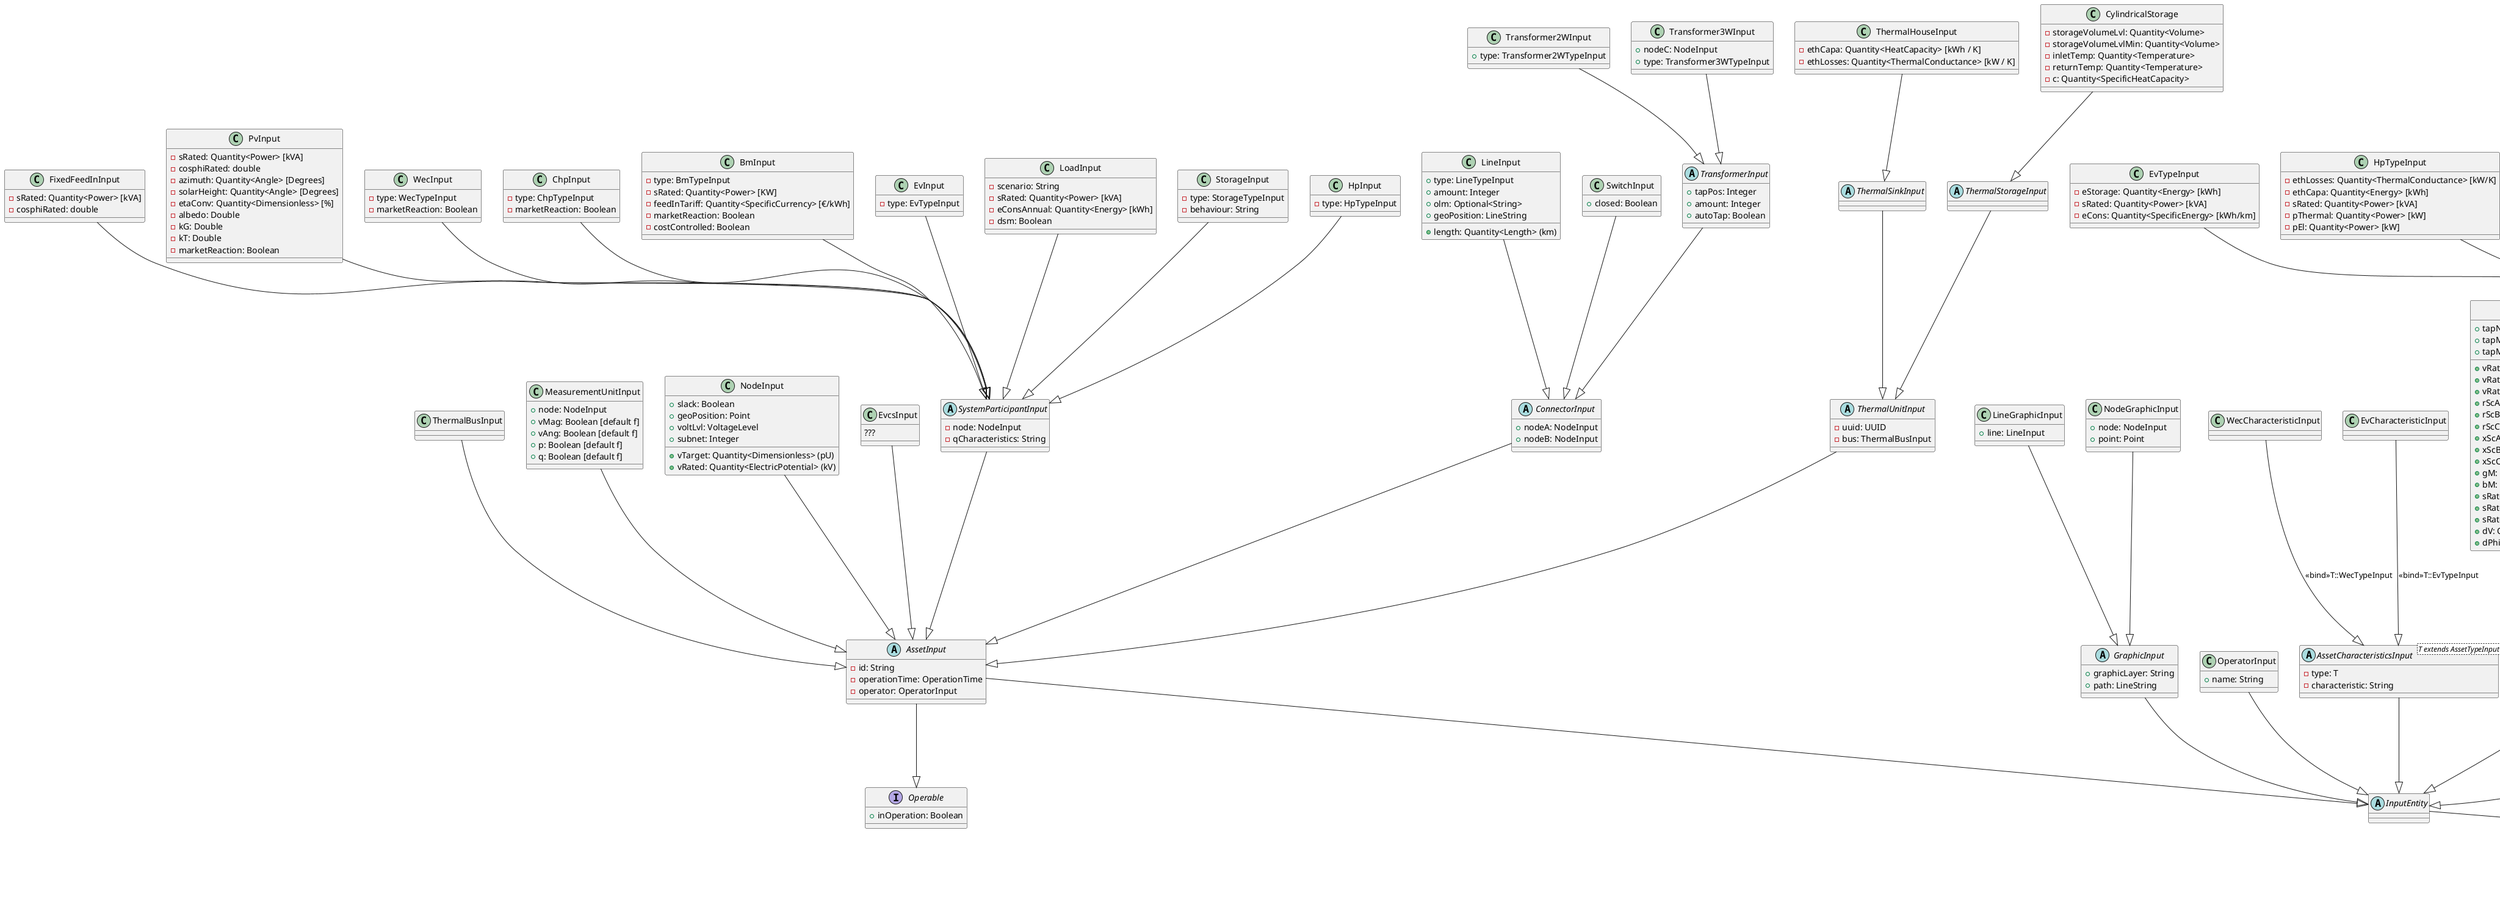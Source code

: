 @startuml

abstract Class UniqueEntity {
+ uuid: UUID
}

abstract Class InputEntity
InputEntity --|> UniqueEntity

Interface Operable {
+ inOperation: Boolean
}

abstract Class AssetInput {
- id: String
- operationTime: OperationTime
- operator: OperatorInput
}
AssetInput --|> InputEntity
AssetInput --|> Operable

abstract Class SystemParticipantInput {
- node: NodeInput
- qCharacteristics: String
}
SystemParticipantInput --|> AssetInput

Class OperatorInput {
+ name: String
}
OperatorInput --|> InputEntity

abstract Class ConnectorInput {
+ nodeA: NodeInput
+ nodeB: NodeInput
}
ConnectorInput --|> AssetInput

abstract Class AssetCharacteristicsInput<T extends AssetTypeInput> {
    - type: T
    - characteristic: String
}
AssetCharacteristicsInput --|> InputEntity

Class WecCharacteristicInput {
}
WecCharacteristicInput --|> AssetCharacteristicsInput: <<bind>>T::WecTypeInput

Class EvCharacteristicInput {
}
EvCharacteristicInput --|> AssetCharacteristicsInput: <<bind>>T::EvTypeInput

abstract Class AssetTypeInput {
+ id: String
}
AssetTypeInput --|> InputEntity

abstract Class SystemParticipantTypeInput {
- capex: Quantity<Currency> [€]
- opex: Quantity<EnergyPrice> [€/MWh]
- sRated: Quantity<Power> [kVA]
- cosphiRated: Double
}
SystemParticipantTypeInput --|> AssetTypeInput



Class BmTypeInput {
   - etaConv: Quantity<Dimensionless> [%]
   - loadGradient: Quantity<DimensionlessRate> [%/h]
}
BmTypeInput --|> SystemParticipantTypeInput

Class ChpTypeInput {
    - pEl: Quantity<Quantity<Power>> [kW]
    - pThermal: Quantity<Quantity<Power>> [KW]
    - etaEl: Quantity<Dimensionless> [%]
    - etaTh: Quantity<Dimensionless> [%]
    - pOwn: Quantity<Quantity<Power>> [kW]
    - thermalStorage: ThermalStorageInput
 }
ChpTypeInput --|> SystemParticipantTypeInput

Class EvTypeInput {
    - eStorage: Quantity<Energy> [kWh]
    - sRated: Quantity<Power> [kVA]
    - eCons: Quantity<SpecificEnergy> [kWh/km]
}
EvTypeInput --|> SystemParticipantTypeInput


Class HpTypeInput {
    - ethLosses: Quantity<ThermalConductance> [kW/K]
    - ethCapa: Quantity<Energy> [kWh]
    - sRated: Quantity<Power> [kVA]
    - pThermal: Quantity<Power> [kW]
    - pEl: Quantity<Power> [kW]
}
HpTypeInput --|> SystemParticipantTypeInput


Class StorageTypeInput {
- sRated: Quantity<Power> [kVA]
- pMin: Quantity<Power>[kW]
- pMax: Quantity<Power> [kW]
- eta: Quantity<Dimensionless> [%]
- eStorage: Quantity<Energy> [kWh]
- dod: Quantity<Dimensionless> [%]
- lifeTime: Quantity<Time> [ms]
- lifeCycle: Integer
}
StorageTypeInput --|> SystemParticipantTypeInput

Class WecTypeInput {
- rotorArea: Quantity<Area> [m²]
- hubHeight: Quantity<Length> [m]
- etaConv: Quantity<Dimensionless> [%]
}
WecTypeInput --|> SystemParticipantTypeInput


Class LineTypeInput {
+ r: Quantity<SpecificResistance> (Ohm/km)
+ x: Quantity<SpecificResistance> (Ohm/km)
+ g: Quantity<SpecificConductance> (µS/km)
+ b: Quantity<SpecificConductance> (µS/km)
+ iMax: Quantity<ElectricCurrent> (A)
+ vRated: Quantity<ElectricPotential> (V)
+ olmChar: Optional<String>
}
LineTypeInput --|> AssetTypeInput

Class Transformer2WTypeInput {
+ sRated: Quantity<Power> (MVA)
+ vRatedA: Quantity<ElectricPotential> (kV)
+ vRatedB: Quantity<ElectricPotential> (kV)
+ rSc: Quantity<ElectricalResistance> (Ohm)
+ xSc: Quantity<ElectricalResistance> (Ohm)
+ gM: Quantity<ElectricalConductance> (nS)
+ bM: Quantity<ElectricalConductance> (nS)
+ dV: Quantity<Dimensionless> (%)
+ dPhi: Quantity<Angle> (Degrees)
+ tapSide: Boolean
+ tapNeutr: Integer
+ tapMin: Integer
+ tapMax: Integer
}
Transformer2WTypeInput --|> AssetTypeInput

Class Transformer3WTypeInput {
+ vRatedA: Quantity<ElectricPotential> (kV)
+ vRatedB: Quantity<ElectricPotential> (kV)
+ vRatedC: Quantity<ElectricPotential> (kV)
+ rScA: Quantity<ElectricalResistance> (Ohm)
+ rScB: Quantity<ElectricalResistance> (Ohm)
+ rScC: Quantity<ElectricalResistance> (Ohm)
+ xScA: Quantity<ElectricalResistance> (Ohm)
+ xScB: Quantity<ElectricalResistance> (Ohm)
+ xScC: Quantity<ElectricalResistance> (Ohm)
+ gM: Quantity<ElectricalConductance> (nS)
+ bM: Quantity<ElectricalConductance> (nS)
+ sRatedA: Quantity<Power> (MVA)
+ sRatedB: Quantity<Power> (MVA)
+ sRatedC: Quantity<Power> (MVA)
+ dV: Quantity<Dimensionless> (%)
+ dPhi: Quantity<Angle> (Degrees)
+ tapNeutr: Integer
+ tapMin: Integer
+ tapMax: Integer
}
Transformer3WTypeInput --|> AssetTypeInput

Class RandomLoadParameter {
+ quarterHour: Integer
+ kWd: Double
+ kSa: Double
+ kSu: Double
+ myWd: Double
+ mySa: Double
+ mySu: Double
+ sigmaWd: Double
+ sigmaSa: Double
+ sigmaSu: Double
}
RandomLoadParameter --|> InputEntity

Class FixedFeedInInput {
- sRated: Quantity<Power> [kVA]
- cosphiRated: double
}
FixedFeedInInput --|> SystemParticipantInput

Class PvInput {
- sRated: Quantity<Power> [kVA]
- cosphiRated: double
- azimuth: Quantity<Angle> [Degrees]
- solarHeight: Quantity<Angle> [Degrees]
- etaConv: Quantity<Dimensionless> [%]
- albedo: Double
- kG: Double
- kT: Double
- marketReaction: Boolean
}
PvInput --|> SystemParticipantInput

Class WecInput{
- type: WecTypeInput
- marketReaction: Boolean
}
WecInput --|> SystemParticipantInput

Class ChpInput {
- type: ChpTypeInput
- marketReaction: Boolean
}
ChpInput --|> SystemParticipantInput

Class BmInput {
- type: BmTypeInput
- sRated: Quantity<Power> [KW]
- feedInTariff: Quantity<SpecificCurrency> [€/kWh]
- marketReaction: Boolean
- costControlled: Boolean
}
BmInput --|> SystemParticipantInput

Class EvInput {
- type: EvTypeInput
}
EvInput --|> SystemParticipantInput

Class LoadInput {
- scenario: String
- sRated: Quantity<Power> [kVA]
- eConsAnnual: Quantity<Energy> [kWh]
- dsm: Boolean
}
LoadInput --|> SystemParticipantInput

Class StorageInput {
- type: StorageTypeInput
- behaviour: String
}
StorageInput --|> SystemParticipantInput

Class HpInput {
- type: HpTypeInput
}
HpInput --|> SystemParticipantInput

Abstract Class ThermalUnitInput {
 - uuid: UUID
 - bus: ThermalBusInput
}
ThermalUnitInput --|> AssetInput

Class ThermalBusInput {
}
ThermalBusInput --|> AssetInput

Abstract Class ThermalSinkInput {
}
ThermalSinkInput --|> ThermalUnitInput

Class ThermalHouseInput {
 - ethCapa: Quantity<HeatCapacity> [kWh / K]
 - ethLosses: Quantity<ThermalConductance> [kW / K]
}
ThermalHouseInput --|> ThermalSinkInput

Abstract Class ThermalStorageInput {
}
ThermalStorageInput --|> ThermalUnitInput

Class CylindricalStorage {
  - storageVolumeLvl: Quantity<Volume>
  - storageVolumeLvlMin: Quantity<Volume>
  - inletTemp: Quantity<Temperature>
  - returnTemp: Quantity<Temperature>
  - c: Quantity<SpecificHeatCapacity>
}
CylindricalStorage --|> ThermalStorageInput

Class MeasurementUnitInput {
+ node: NodeInput
+ vMag: Boolean [default f]
+ vAng: Boolean [default f]
+ p: Boolean [default f]
+ q: Boolean [default f]
}
MeasurementUnitInput --|> AssetInput

Class NodeInput {
+ vTarget: Quantity<Dimensionless> (pU)
+ vRated: Quantity<ElectricPotential> (kV)
+ slack: Boolean
+ geoPosition: Point
+ voltLvl: VoltageLevel
+ subnet: Integer
}
NodeInput --|> AssetInput

Class EvcsInput {
???
}
EvcsInput --|> AssetInput


Class LineInput {
+ type: LineTypeInput
+ length: Quantity<Length> (km)
+ amount: Integer
+ olm: Optional<String>
+ geoPosition: LineString
}
LineInput --|> ConnectorInput

Class SwitchInput {
+ closed: Boolean
}
SwitchInput --|> ConnectorInput

abstract TransformerInput {
+ tapPos: Integer
+ amount: Integer
+ autoTap: Boolean
}
TransformerInput --|> ConnectorInput

Class Transformer2WInput {
+ type: Transformer2WTypeInput
}
Transformer2WInput --|> TransformerInput

Class Transformer3WInput {
+ nodeC: NodeInput
+ type: Transformer3WTypeInput
}
Transformer3WInput --|> TransformerInput

abstract Class GraphicInput {
+ graphicLayer: String
+ path: LineString
}
GraphicInput --|> InputEntity

Class NodeGraphicInput {
+ node: NodeInput
+ point: Point
}
NodeGraphicInput --|> GraphicInput

Class LineGraphicInput {
+ line: LineInput
}
LineGraphicInput --|> GraphicInput

Interface Value

abstract Class TimeBasedValue<T extends Value>{
    + time: ZonedDateTime
    + getValue(): T
}
TimeBasedValue --|> UniqueEntity
TimeBasedValue --* Value

Class PowerValue {
    - p: Quantity<Power> [kW]
    - q: Quantity<Power> [kVA]
}
PowerValue --|> Value

Class HeatAndPowerValue {
    - heatDemand: Quantity<Power> [kW]
}
HeatAndPowerValue --|> PowerValue

Class HeatDemandValue {
    - heatDemand: Quantity<Power> [kW]
}
HeatDemandValue --|> Value

Class EnergyPriceValue {
    - price: Quantity<SpecificCurrency> [€/MWh]
}
EnergyPriceValue --|> Value

Class IrradiationValue {
    - directIrradiation: Quantity<Irradiation>
    - diffuseIrradiation: Quantity<Irradiation>
}
IrradiationValue --|> Value

Class TemperatureValue {
    - temperature: Quantity<Temperature>
}
TemperatureValue --|> Value

Class WindValue {
    - direction: Quantity<Angle>
    - velocity: Quantity<Speed>
}
WindValue --|> Value

Class WeatherValue {
  - coordinate: Point
  - irradiation: IrradiationValue
  - temperature: TemperatureValue
  - wind: WindValue
}
WeatherValue --|> Value
WeatherValue --* IrradiationValue
WeatherValue --* TemperatureValue
WeatherValue --* WindValue

Interface LoadProfileType {
}

enum PowerSystemLoadProfileType {
BL_H
G0_A
G0_M
...
}
PowerSystemLoadProfileType --|> LoadProfileType

Interface VoltageLevel {
}

enum GermanVoltageLevel {
HoeS,
HS,
MS,
NS
}
GermanVoltageLevel --|> VoltageLevel

Abstract Class TimeSeries<T extends Value> {
    + TimeBasedValue<T> getTimeBasedValue(ZonedDateTime)
    + T getValue(ZonedDateTime)
}
TimeSeries --|> UniqueEntity
TimeSeries "1" --* "n" TimeBasedValue

Class IndividualTimeSeries<T extends Value> {
    - timeToTimeBasedValue:HashMap<ZonedDateTime, TimeBasedValue<T>>
    + add(ZonedDateTime, T): void
    + add(TimeBasedValue<T>): void
    + addAll(Map<ZonedDateTime, T>): void
}
IndividualTimeSeries --|> TimeSeries

Class PowerTimeSeries {
}
PowerTimeSeries --|> IndividualTimeSeries

Class HeatDemandTimeSeries {
}
HeatDemandTimeSeries --|> IndividualTimeSeries

Class HeatAndPowerTimeSeries {
}
HeatAndPowerTimeSeries --|> IndividualTimeSeries

Abstract Class RepetitiveTimeSeries<T extends Value> {
    + calc(ZonedDateTime): T
}
RepetitiveTimeSeries --|> TimeSeries

Class LoadProfileInput {
    + profile: LoadProfileType
}
LoadProfileInput --|> RepetitiveTimeSeries
LoadProfileInput --> LoadProfileType

@enduml